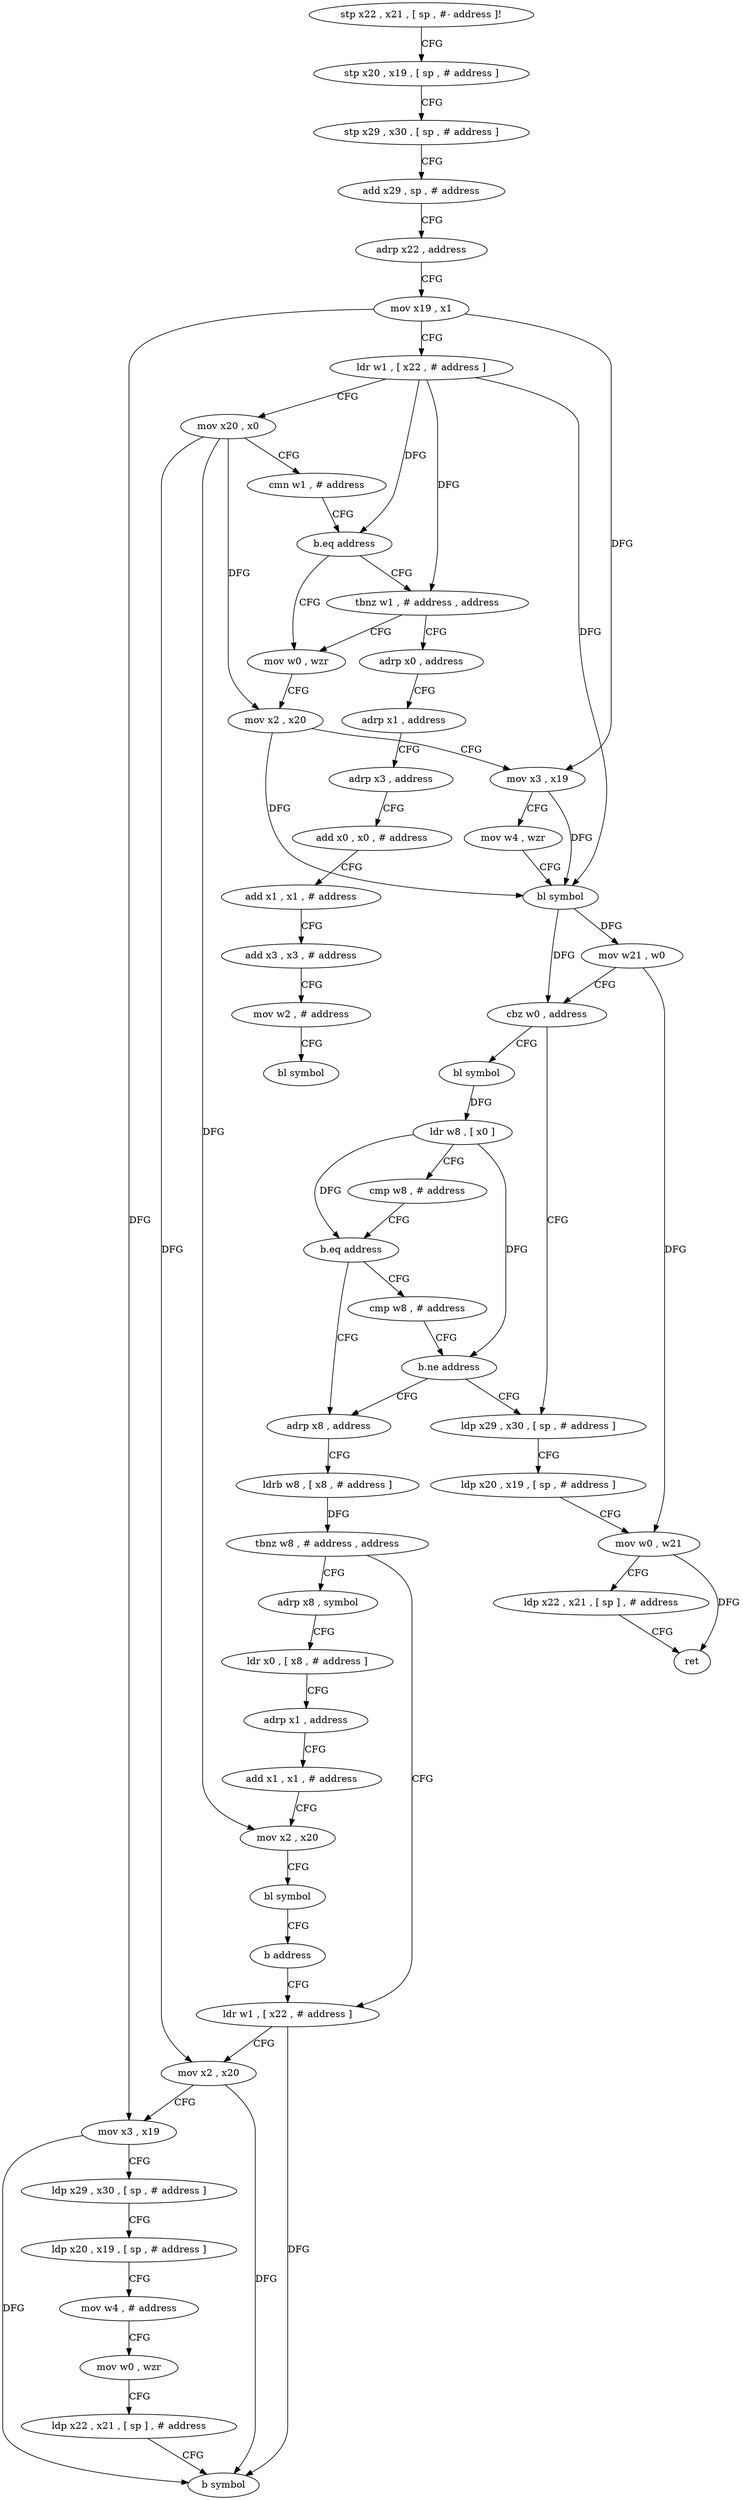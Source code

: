 digraph "func" {
"4232112" [label = "stp x22 , x21 , [ sp , #- address ]!" ]
"4232116" [label = "stp x20 , x19 , [ sp , # address ]" ]
"4232120" [label = "stp x29 , x30 , [ sp , # address ]" ]
"4232124" [label = "add x29 , sp , # address" ]
"4232128" [label = "adrp x22 , address" ]
"4232132" [label = "mov x19 , x1" ]
"4232136" [label = "ldr w1 , [ x22 , # address ]" ]
"4232140" [label = "mov x20 , x0" ]
"4232144" [label = "cmn w1 , # address" ]
"4232148" [label = "b.eq address" ]
"4232156" [label = "mov w0 , wzr" ]
"4232152" [label = "tbnz w1 , # address , address" ]
"4232160" [label = "mov x2 , x20" ]
"4232164" [label = "mov x3 , x19" ]
"4232168" [label = "mov w4 , wzr" ]
"4232172" [label = "bl symbol" ]
"4232176" [label = "mov w21 , w0" ]
"4232180" [label = "cbz w0 , address" ]
"4232256" [label = "ldp x29 , x30 , [ sp , # address ]" ]
"4232184" [label = "bl symbol" ]
"4232304" [label = "adrp x0 , address" ]
"4232260" [label = "ldp x20 , x19 , [ sp , # address ]" ]
"4232264" [label = "mov w0 , w21" ]
"4232268" [label = "ldp x22 , x21 , [ sp ] , # address" ]
"4232272" [label = "ret" ]
"4232188" [label = "ldr w8 , [ x0 ]" ]
"4232192" [label = "cmp w8 , # address" ]
"4232196" [label = "b.eq address" ]
"4232208" [label = "adrp x8 , address" ]
"4232200" [label = "cmp w8 , # address" ]
"4232308" [label = "adrp x1 , address" ]
"4232312" [label = "adrp x3 , address" ]
"4232316" [label = "add x0 , x0 , # address" ]
"4232320" [label = "add x1 , x1 , # address" ]
"4232324" [label = "add x3 , x3 , # address" ]
"4232328" [label = "mov w2 , # address" ]
"4232332" [label = "bl symbol" ]
"4232212" [label = "ldrb w8 , [ x8 , # address ]" ]
"4232216" [label = "tbnz w8 , # address , address" ]
"4232276" [label = "adrp x8 , symbol" ]
"4232220" [label = "ldr w1 , [ x22 , # address ]" ]
"4232204" [label = "b.ne address" ]
"4232280" [label = "ldr x0 , [ x8 , # address ]" ]
"4232284" [label = "adrp x1 , address" ]
"4232288" [label = "add x1 , x1 , # address" ]
"4232292" [label = "mov x2 , x20" ]
"4232296" [label = "bl symbol" ]
"4232300" [label = "b address" ]
"4232224" [label = "mov x2 , x20" ]
"4232228" [label = "mov x3 , x19" ]
"4232232" [label = "ldp x29 , x30 , [ sp , # address ]" ]
"4232236" [label = "ldp x20 , x19 , [ sp , # address ]" ]
"4232240" [label = "mov w4 , # address" ]
"4232244" [label = "mov w0 , wzr" ]
"4232248" [label = "ldp x22 , x21 , [ sp ] , # address" ]
"4232252" [label = "b symbol" ]
"4232112" -> "4232116" [ label = "CFG" ]
"4232116" -> "4232120" [ label = "CFG" ]
"4232120" -> "4232124" [ label = "CFG" ]
"4232124" -> "4232128" [ label = "CFG" ]
"4232128" -> "4232132" [ label = "CFG" ]
"4232132" -> "4232136" [ label = "CFG" ]
"4232132" -> "4232164" [ label = "DFG" ]
"4232132" -> "4232228" [ label = "DFG" ]
"4232136" -> "4232140" [ label = "CFG" ]
"4232136" -> "4232148" [ label = "DFG" ]
"4232136" -> "4232172" [ label = "DFG" ]
"4232136" -> "4232152" [ label = "DFG" ]
"4232140" -> "4232144" [ label = "CFG" ]
"4232140" -> "4232160" [ label = "DFG" ]
"4232140" -> "4232292" [ label = "DFG" ]
"4232140" -> "4232224" [ label = "DFG" ]
"4232144" -> "4232148" [ label = "CFG" ]
"4232148" -> "4232156" [ label = "CFG" ]
"4232148" -> "4232152" [ label = "CFG" ]
"4232156" -> "4232160" [ label = "CFG" ]
"4232152" -> "4232304" [ label = "CFG" ]
"4232152" -> "4232156" [ label = "CFG" ]
"4232160" -> "4232164" [ label = "CFG" ]
"4232160" -> "4232172" [ label = "DFG" ]
"4232164" -> "4232168" [ label = "CFG" ]
"4232164" -> "4232172" [ label = "DFG" ]
"4232168" -> "4232172" [ label = "CFG" ]
"4232172" -> "4232176" [ label = "DFG" ]
"4232172" -> "4232180" [ label = "DFG" ]
"4232176" -> "4232180" [ label = "CFG" ]
"4232176" -> "4232264" [ label = "DFG" ]
"4232180" -> "4232256" [ label = "CFG" ]
"4232180" -> "4232184" [ label = "CFG" ]
"4232256" -> "4232260" [ label = "CFG" ]
"4232184" -> "4232188" [ label = "DFG" ]
"4232304" -> "4232308" [ label = "CFG" ]
"4232260" -> "4232264" [ label = "CFG" ]
"4232264" -> "4232268" [ label = "CFG" ]
"4232264" -> "4232272" [ label = "DFG" ]
"4232268" -> "4232272" [ label = "CFG" ]
"4232188" -> "4232192" [ label = "CFG" ]
"4232188" -> "4232196" [ label = "DFG" ]
"4232188" -> "4232204" [ label = "DFG" ]
"4232192" -> "4232196" [ label = "CFG" ]
"4232196" -> "4232208" [ label = "CFG" ]
"4232196" -> "4232200" [ label = "CFG" ]
"4232208" -> "4232212" [ label = "CFG" ]
"4232200" -> "4232204" [ label = "CFG" ]
"4232308" -> "4232312" [ label = "CFG" ]
"4232312" -> "4232316" [ label = "CFG" ]
"4232316" -> "4232320" [ label = "CFG" ]
"4232320" -> "4232324" [ label = "CFG" ]
"4232324" -> "4232328" [ label = "CFG" ]
"4232328" -> "4232332" [ label = "CFG" ]
"4232212" -> "4232216" [ label = "DFG" ]
"4232216" -> "4232276" [ label = "CFG" ]
"4232216" -> "4232220" [ label = "CFG" ]
"4232276" -> "4232280" [ label = "CFG" ]
"4232220" -> "4232224" [ label = "CFG" ]
"4232220" -> "4232252" [ label = "DFG" ]
"4232204" -> "4232256" [ label = "CFG" ]
"4232204" -> "4232208" [ label = "CFG" ]
"4232280" -> "4232284" [ label = "CFG" ]
"4232284" -> "4232288" [ label = "CFG" ]
"4232288" -> "4232292" [ label = "CFG" ]
"4232292" -> "4232296" [ label = "CFG" ]
"4232296" -> "4232300" [ label = "CFG" ]
"4232300" -> "4232220" [ label = "CFG" ]
"4232224" -> "4232228" [ label = "CFG" ]
"4232224" -> "4232252" [ label = "DFG" ]
"4232228" -> "4232232" [ label = "CFG" ]
"4232228" -> "4232252" [ label = "DFG" ]
"4232232" -> "4232236" [ label = "CFG" ]
"4232236" -> "4232240" [ label = "CFG" ]
"4232240" -> "4232244" [ label = "CFG" ]
"4232244" -> "4232248" [ label = "CFG" ]
"4232248" -> "4232252" [ label = "CFG" ]
}
